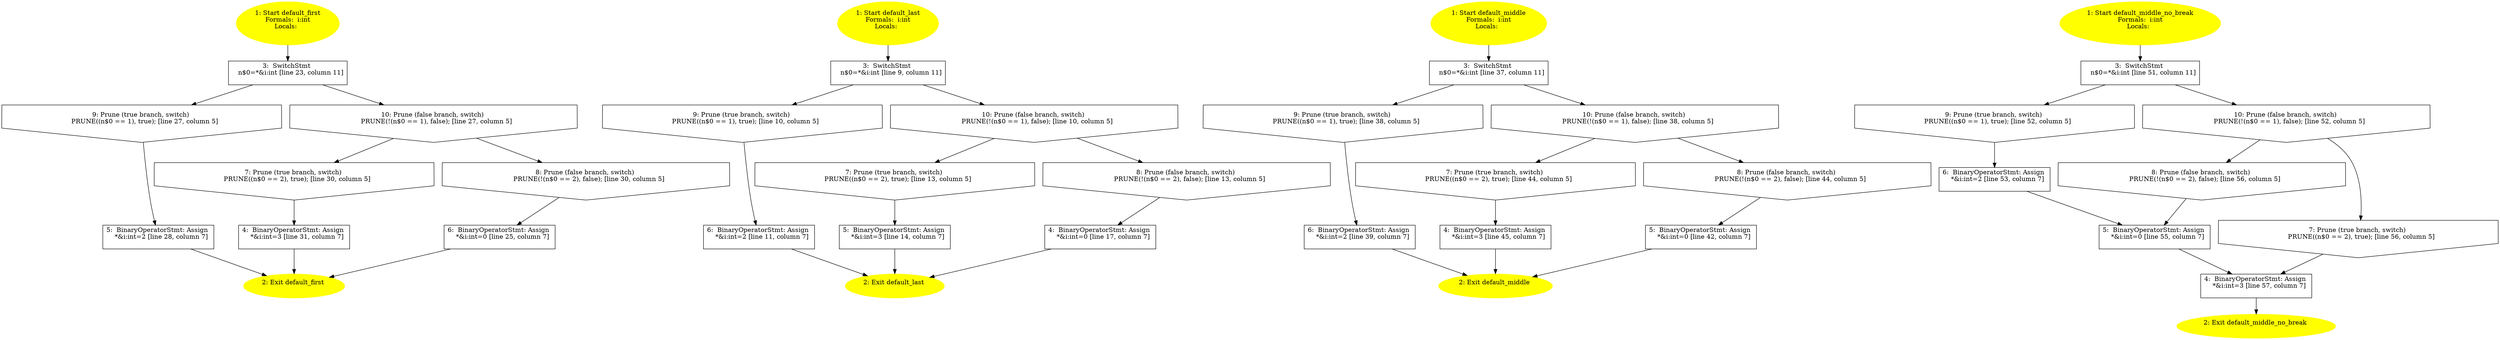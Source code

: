 /* @generated */
digraph cfg {
"default_first#6846905812772168043.4ef6682b69256b26_1" [label="1: Start default_first\nFormals:  i:int\nLocals:  \n  " color=yellow style=filled]
	

	 "default_first#6846905812772168043.4ef6682b69256b26_1" -> "default_first#6846905812772168043.4ef6682b69256b26_3" ;
"default_first#6846905812772168043.4ef6682b69256b26_2" [label="2: Exit default_first \n  " color=yellow style=filled]
	

"default_first#6846905812772168043.4ef6682b69256b26_3" [label="3:  SwitchStmt \n   n$0=*&i:int [line 23, column 11]\n " shape="box"]
	

	 "default_first#6846905812772168043.4ef6682b69256b26_3" -> "default_first#6846905812772168043.4ef6682b69256b26_9" ;
	 "default_first#6846905812772168043.4ef6682b69256b26_3" -> "default_first#6846905812772168043.4ef6682b69256b26_10" ;
"default_first#6846905812772168043.4ef6682b69256b26_4" [label="4:  BinaryOperatorStmt: Assign \n   *&i:int=3 [line 31, column 7]\n " shape="box"]
	

	 "default_first#6846905812772168043.4ef6682b69256b26_4" -> "default_first#6846905812772168043.4ef6682b69256b26_2" ;
"default_first#6846905812772168043.4ef6682b69256b26_5" [label="5:  BinaryOperatorStmt: Assign \n   *&i:int=2 [line 28, column 7]\n " shape="box"]
	

	 "default_first#6846905812772168043.4ef6682b69256b26_5" -> "default_first#6846905812772168043.4ef6682b69256b26_2" ;
"default_first#6846905812772168043.4ef6682b69256b26_6" [label="6:  BinaryOperatorStmt: Assign \n   *&i:int=0 [line 25, column 7]\n " shape="box"]
	

	 "default_first#6846905812772168043.4ef6682b69256b26_6" -> "default_first#6846905812772168043.4ef6682b69256b26_2" ;
"default_first#6846905812772168043.4ef6682b69256b26_7" [label="7: Prune (true branch, switch) \n   PRUNE((n$0 == 2), true); [line 30, column 5]\n " shape="invhouse"]
	

	 "default_first#6846905812772168043.4ef6682b69256b26_7" -> "default_first#6846905812772168043.4ef6682b69256b26_4" ;
"default_first#6846905812772168043.4ef6682b69256b26_8" [label="8: Prune (false branch, switch) \n   PRUNE(!(n$0 == 2), false); [line 30, column 5]\n " shape="invhouse"]
	

	 "default_first#6846905812772168043.4ef6682b69256b26_8" -> "default_first#6846905812772168043.4ef6682b69256b26_6" ;
"default_first#6846905812772168043.4ef6682b69256b26_9" [label="9: Prune (true branch, switch) \n   PRUNE((n$0 == 1), true); [line 27, column 5]\n " shape="invhouse"]
	

	 "default_first#6846905812772168043.4ef6682b69256b26_9" -> "default_first#6846905812772168043.4ef6682b69256b26_5" ;
"default_first#6846905812772168043.4ef6682b69256b26_10" [label="10: Prune (false branch, switch) \n   PRUNE(!(n$0 == 1), false); [line 27, column 5]\n " shape="invhouse"]
	

	 "default_first#6846905812772168043.4ef6682b69256b26_10" -> "default_first#6846905812772168043.4ef6682b69256b26_7" ;
	 "default_first#6846905812772168043.4ef6682b69256b26_10" -> "default_first#6846905812772168043.4ef6682b69256b26_8" ;
"default_last#16530854322231458976.ca2a177e8abc1894_1" [label="1: Start default_last\nFormals:  i:int\nLocals:  \n  " color=yellow style=filled]
	

	 "default_last#16530854322231458976.ca2a177e8abc1894_1" -> "default_last#16530854322231458976.ca2a177e8abc1894_3" ;
"default_last#16530854322231458976.ca2a177e8abc1894_2" [label="2: Exit default_last \n  " color=yellow style=filled]
	

"default_last#16530854322231458976.ca2a177e8abc1894_3" [label="3:  SwitchStmt \n   n$0=*&i:int [line 9, column 11]\n " shape="box"]
	

	 "default_last#16530854322231458976.ca2a177e8abc1894_3" -> "default_last#16530854322231458976.ca2a177e8abc1894_9" ;
	 "default_last#16530854322231458976.ca2a177e8abc1894_3" -> "default_last#16530854322231458976.ca2a177e8abc1894_10" ;
"default_last#16530854322231458976.ca2a177e8abc1894_4" [label="4:  BinaryOperatorStmt: Assign \n   *&i:int=0 [line 17, column 7]\n " shape="box"]
	

	 "default_last#16530854322231458976.ca2a177e8abc1894_4" -> "default_last#16530854322231458976.ca2a177e8abc1894_2" ;
"default_last#16530854322231458976.ca2a177e8abc1894_5" [label="5:  BinaryOperatorStmt: Assign \n   *&i:int=3 [line 14, column 7]\n " shape="box"]
	

	 "default_last#16530854322231458976.ca2a177e8abc1894_5" -> "default_last#16530854322231458976.ca2a177e8abc1894_2" ;
"default_last#16530854322231458976.ca2a177e8abc1894_6" [label="6:  BinaryOperatorStmt: Assign \n   *&i:int=2 [line 11, column 7]\n " shape="box"]
	

	 "default_last#16530854322231458976.ca2a177e8abc1894_6" -> "default_last#16530854322231458976.ca2a177e8abc1894_2" ;
"default_last#16530854322231458976.ca2a177e8abc1894_7" [label="7: Prune (true branch, switch) \n   PRUNE((n$0 == 2), true); [line 13, column 5]\n " shape="invhouse"]
	

	 "default_last#16530854322231458976.ca2a177e8abc1894_7" -> "default_last#16530854322231458976.ca2a177e8abc1894_5" ;
"default_last#16530854322231458976.ca2a177e8abc1894_8" [label="8: Prune (false branch, switch) \n   PRUNE(!(n$0 == 2), false); [line 13, column 5]\n " shape="invhouse"]
	

	 "default_last#16530854322231458976.ca2a177e8abc1894_8" -> "default_last#16530854322231458976.ca2a177e8abc1894_4" ;
"default_last#16530854322231458976.ca2a177e8abc1894_9" [label="9: Prune (true branch, switch) \n   PRUNE((n$0 == 1), true); [line 10, column 5]\n " shape="invhouse"]
	

	 "default_last#16530854322231458976.ca2a177e8abc1894_9" -> "default_last#16530854322231458976.ca2a177e8abc1894_6" ;
"default_last#16530854322231458976.ca2a177e8abc1894_10" [label="10: Prune (false branch, switch) \n   PRUNE(!(n$0 == 1), false); [line 10, column 5]\n " shape="invhouse"]
	

	 "default_last#16530854322231458976.ca2a177e8abc1894_10" -> "default_last#16530854322231458976.ca2a177e8abc1894_7" ;
	 "default_last#16530854322231458976.ca2a177e8abc1894_10" -> "default_last#16530854322231458976.ca2a177e8abc1894_8" ;
"default_middle#670414857775207723.063f27b3bbfd847c_1" [label="1: Start default_middle\nFormals:  i:int\nLocals:  \n  " color=yellow style=filled]
	

	 "default_middle#670414857775207723.063f27b3bbfd847c_1" -> "default_middle#670414857775207723.063f27b3bbfd847c_3" ;
"default_middle#670414857775207723.063f27b3bbfd847c_2" [label="2: Exit default_middle \n  " color=yellow style=filled]
	

"default_middle#670414857775207723.063f27b3bbfd847c_3" [label="3:  SwitchStmt \n   n$0=*&i:int [line 37, column 11]\n " shape="box"]
	

	 "default_middle#670414857775207723.063f27b3bbfd847c_3" -> "default_middle#670414857775207723.063f27b3bbfd847c_9" ;
	 "default_middle#670414857775207723.063f27b3bbfd847c_3" -> "default_middle#670414857775207723.063f27b3bbfd847c_10" ;
"default_middle#670414857775207723.063f27b3bbfd847c_4" [label="4:  BinaryOperatorStmt: Assign \n   *&i:int=3 [line 45, column 7]\n " shape="box"]
	

	 "default_middle#670414857775207723.063f27b3bbfd847c_4" -> "default_middle#670414857775207723.063f27b3bbfd847c_2" ;
"default_middle#670414857775207723.063f27b3bbfd847c_5" [label="5:  BinaryOperatorStmt: Assign \n   *&i:int=0 [line 42, column 7]\n " shape="box"]
	

	 "default_middle#670414857775207723.063f27b3bbfd847c_5" -> "default_middle#670414857775207723.063f27b3bbfd847c_2" ;
"default_middle#670414857775207723.063f27b3bbfd847c_6" [label="6:  BinaryOperatorStmt: Assign \n   *&i:int=2 [line 39, column 7]\n " shape="box"]
	

	 "default_middle#670414857775207723.063f27b3bbfd847c_6" -> "default_middle#670414857775207723.063f27b3bbfd847c_2" ;
"default_middle#670414857775207723.063f27b3bbfd847c_7" [label="7: Prune (true branch, switch) \n   PRUNE((n$0 == 2), true); [line 44, column 5]\n " shape="invhouse"]
	

	 "default_middle#670414857775207723.063f27b3bbfd847c_7" -> "default_middle#670414857775207723.063f27b3bbfd847c_4" ;
"default_middle#670414857775207723.063f27b3bbfd847c_8" [label="8: Prune (false branch, switch) \n   PRUNE(!(n$0 == 2), false); [line 44, column 5]\n " shape="invhouse"]
	

	 "default_middle#670414857775207723.063f27b3bbfd847c_8" -> "default_middle#670414857775207723.063f27b3bbfd847c_5" ;
"default_middle#670414857775207723.063f27b3bbfd847c_9" [label="9: Prune (true branch, switch) \n   PRUNE((n$0 == 1), true); [line 38, column 5]\n " shape="invhouse"]
	

	 "default_middle#670414857775207723.063f27b3bbfd847c_9" -> "default_middle#670414857775207723.063f27b3bbfd847c_6" ;
"default_middle#670414857775207723.063f27b3bbfd847c_10" [label="10: Prune (false branch, switch) \n   PRUNE(!(n$0 == 1), false); [line 38, column 5]\n " shape="invhouse"]
	

	 "default_middle#670414857775207723.063f27b3bbfd847c_10" -> "default_middle#670414857775207723.063f27b3bbfd847c_7" ;
	 "default_middle#670414857775207723.063f27b3bbfd847c_10" -> "default_middle#670414857775207723.063f27b3bbfd847c_8" ;
"default_middle_no_break#483475428.bb66b5ddc891f61f_1" [label="1: Start default_middle_no_break\nFormals:  i:int\nLocals:  \n  " color=yellow style=filled]
	

	 "default_middle_no_break#483475428.bb66b5ddc891f61f_1" -> "default_middle_no_break#483475428.bb66b5ddc891f61f_3" ;
"default_middle_no_break#483475428.bb66b5ddc891f61f_2" [label="2: Exit default_middle_no_break \n  " color=yellow style=filled]
	

"default_middle_no_break#483475428.bb66b5ddc891f61f_3" [label="3:  SwitchStmt \n   n$0=*&i:int [line 51, column 11]\n " shape="box"]
	

	 "default_middle_no_break#483475428.bb66b5ddc891f61f_3" -> "default_middle_no_break#483475428.bb66b5ddc891f61f_9" ;
	 "default_middle_no_break#483475428.bb66b5ddc891f61f_3" -> "default_middle_no_break#483475428.bb66b5ddc891f61f_10" ;
"default_middle_no_break#483475428.bb66b5ddc891f61f_4" [label="4:  BinaryOperatorStmt: Assign \n   *&i:int=3 [line 57, column 7]\n " shape="box"]
	

	 "default_middle_no_break#483475428.bb66b5ddc891f61f_4" -> "default_middle_no_break#483475428.bb66b5ddc891f61f_2" ;
"default_middle_no_break#483475428.bb66b5ddc891f61f_5" [label="5:  BinaryOperatorStmt: Assign \n   *&i:int=0 [line 55, column 7]\n " shape="box"]
	

	 "default_middle_no_break#483475428.bb66b5ddc891f61f_5" -> "default_middle_no_break#483475428.bb66b5ddc891f61f_4" ;
"default_middle_no_break#483475428.bb66b5ddc891f61f_6" [label="6:  BinaryOperatorStmt: Assign \n   *&i:int=2 [line 53, column 7]\n " shape="box"]
	

	 "default_middle_no_break#483475428.bb66b5ddc891f61f_6" -> "default_middle_no_break#483475428.bb66b5ddc891f61f_5" ;
"default_middle_no_break#483475428.bb66b5ddc891f61f_7" [label="7: Prune (true branch, switch) \n   PRUNE((n$0 == 2), true); [line 56, column 5]\n " shape="invhouse"]
	

	 "default_middle_no_break#483475428.bb66b5ddc891f61f_7" -> "default_middle_no_break#483475428.bb66b5ddc891f61f_4" ;
"default_middle_no_break#483475428.bb66b5ddc891f61f_8" [label="8: Prune (false branch, switch) \n   PRUNE(!(n$0 == 2), false); [line 56, column 5]\n " shape="invhouse"]
	

	 "default_middle_no_break#483475428.bb66b5ddc891f61f_8" -> "default_middle_no_break#483475428.bb66b5ddc891f61f_5" ;
"default_middle_no_break#483475428.bb66b5ddc891f61f_9" [label="9: Prune (true branch, switch) \n   PRUNE((n$0 == 1), true); [line 52, column 5]\n " shape="invhouse"]
	

	 "default_middle_no_break#483475428.bb66b5ddc891f61f_9" -> "default_middle_no_break#483475428.bb66b5ddc891f61f_6" ;
"default_middle_no_break#483475428.bb66b5ddc891f61f_10" [label="10: Prune (false branch, switch) \n   PRUNE(!(n$0 == 1), false); [line 52, column 5]\n " shape="invhouse"]
	

	 "default_middle_no_break#483475428.bb66b5ddc891f61f_10" -> "default_middle_no_break#483475428.bb66b5ddc891f61f_7" ;
	 "default_middle_no_break#483475428.bb66b5ddc891f61f_10" -> "default_middle_no_break#483475428.bb66b5ddc891f61f_8" ;
}
